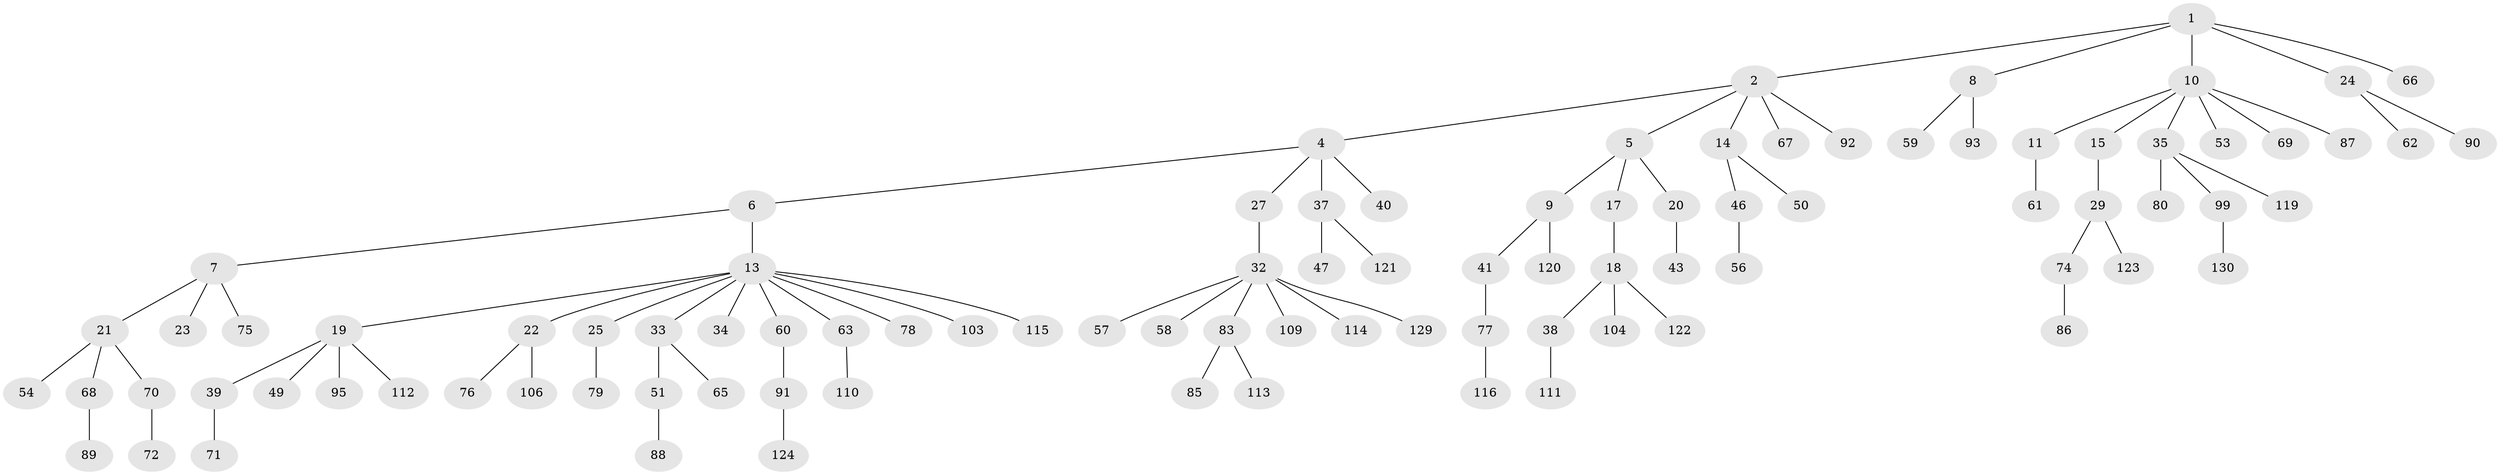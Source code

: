 // original degree distribution, {5: 0.038461538461538464, 7: 0.007692307692307693, 2: 0.23076923076923078, 6: 0.007692307692307693, 3: 0.13846153846153847, 4: 0.06153846153846154, 1: 0.5076923076923077, 8: 0.007692307692307693}
// Generated by graph-tools (version 1.1) at 2025/11/02/27/25 16:11:28]
// undirected, 95 vertices, 94 edges
graph export_dot {
graph [start="1"]
  node [color=gray90,style=filled];
  1 [super="+3"];
  2 [super="+96"];
  4 [super="+12"];
  5 [super="+127"];
  6;
  7;
  8;
  9 [super="+73"];
  10 [super="+42"];
  11 [super="+125"];
  13 [super="+16"];
  14 [super="+28"];
  15;
  17;
  18 [super="+48"];
  19 [super="+31"];
  20;
  21 [super="+64"];
  22 [super="+30"];
  23;
  24 [super="+84"];
  25 [super="+26"];
  27;
  29 [super="+44"];
  32 [super="+36"];
  33 [super="+45"];
  34;
  35 [super="+52"];
  37;
  38 [super="+94"];
  39;
  40;
  41;
  43 [super="+55"];
  46 [super="+102"];
  47 [super="+81"];
  49;
  50;
  51 [super="+105"];
  53;
  54;
  56;
  57;
  58;
  59;
  60;
  61;
  62;
  63;
  65;
  66 [super="+128"];
  67;
  68 [super="+98"];
  69 [super="+107"];
  70;
  71;
  72;
  74;
  75;
  76 [super="+82"];
  77 [super="+97"];
  78;
  79;
  80;
  83 [super="+118"];
  85 [super="+117"];
  86 [super="+100"];
  87 [super="+101"];
  88 [super="+108"];
  89 [super="+126"];
  90;
  91;
  92;
  93;
  95;
  99;
  103;
  104;
  106;
  109;
  110;
  111;
  112;
  113;
  114;
  115;
  116;
  119;
  120;
  121;
  122;
  123;
  124;
  129;
  130;
  1 -- 2;
  1 -- 10;
  1 -- 24;
  1 -- 66;
  1 -- 8;
  2 -- 4;
  2 -- 5;
  2 -- 14;
  2 -- 67;
  2 -- 92;
  4 -- 6;
  4 -- 27;
  4 -- 37;
  4 -- 40;
  5 -- 9;
  5 -- 17;
  5 -- 20;
  6 -- 7;
  6 -- 13;
  7 -- 21;
  7 -- 23;
  7 -- 75;
  8 -- 59;
  8 -- 93;
  9 -- 41;
  9 -- 120;
  10 -- 11;
  10 -- 15;
  10 -- 35;
  10 -- 53;
  10 -- 69;
  10 -- 87;
  11 -- 61;
  13 -- 19;
  13 -- 22;
  13 -- 33;
  13 -- 34;
  13 -- 63;
  13 -- 78;
  13 -- 115;
  13 -- 103;
  13 -- 25;
  13 -- 60;
  14 -- 46;
  14 -- 50;
  15 -- 29;
  17 -- 18;
  18 -- 38;
  18 -- 104;
  18 -- 122;
  19 -- 49;
  19 -- 112;
  19 -- 39;
  19 -- 95;
  20 -- 43;
  21 -- 54;
  21 -- 68;
  21 -- 70;
  22 -- 106;
  22 -- 76;
  24 -- 62;
  24 -- 90;
  25 -- 79;
  27 -- 32;
  29 -- 74;
  29 -- 123;
  32 -- 57;
  32 -- 109;
  32 -- 114;
  32 -- 129;
  32 -- 58;
  32 -- 83;
  33 -- 65;
  33 -- 51;
  35 -- 80;
  35 -- 99;
  35 -- 119;
  37 -- 47;
  37 -- 121;
  38 -- 111;
  39 -- 71;
  41 -- 77;
  46 -- 56;
  51 -- 88;
  60 -- 91;
  63 -- 110;
  68 -- 89;
  70 -- 72;
  74 -- 86;
  77 -- 116;
  83 -- 85;
  83 -- 113;
  91 -- 124;
  99 -- 130;
}
